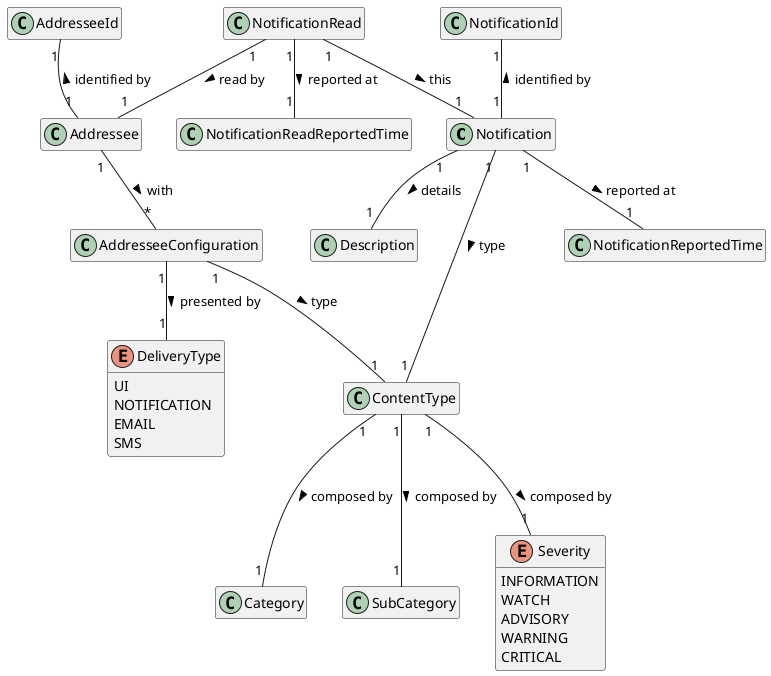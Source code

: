 @startuml notification-management-model

hide empty members

class Notification

class NotificationId

class NotificationReportedTime

class Description

class ContentType

class Category

class SubCategory

enum Severity {
    INFORMATION
    WATCH
    ADVISORY
    WARNING
    CRITICAL
}

class Addressee

class AddresseeId

class AddresseeConfiguration

enum DeliveryType {
    UI
    NOTIFICATION
    EMAIL
    SMS
}

class NotificationRead

class NotificationReadReportedTime

Notification "1" -- "1" ContentType : type >
NotificationId "1" -- "1" Notification : identified by <
Notification "1" -- "1" Description : details >
Notification "1" -- "1" NotificationReportedTime : reported at >

ContentType "1" -- "1" Category : composed by >
ContentType "1" -- "1" SubCategory : composed by >
ContentType "1" -- "1" Severity : composed by >

AddresseeId "1" -- "1" Addressee : identified by <

Addressee "1" -- "*" AddresseeConfiguration : with >

AddresseeConfiguration "1" -- "1" DeliveryType : presented by >
AddresseeConfiguration "1" -- "1" ContentType : type >

NotificationRead "1" -- "1" Notification : this >
NotificationRead "1"-- "1" NotificationReadReportedTime : reported at >

NotificationRead "1" -- "1" Addressee : read by >

@enduml
